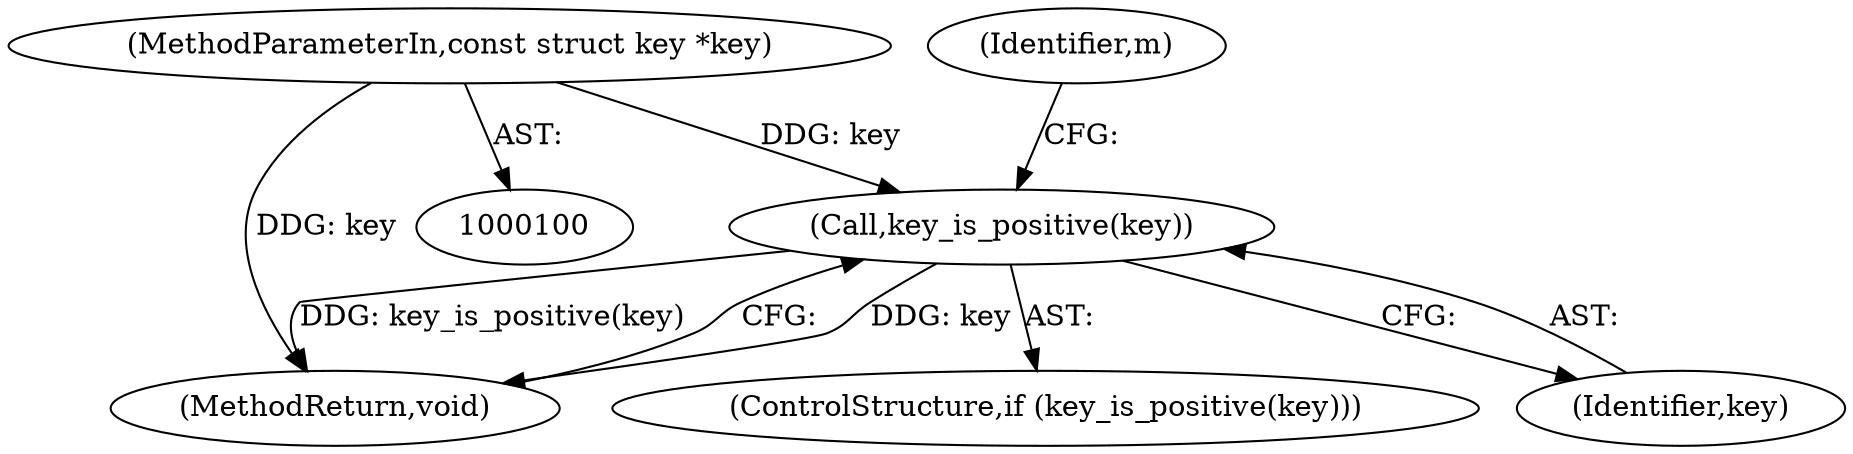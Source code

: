 digraph "0_linux_363b02dab09b3226f3bd1420dad9c72b79a42a76_17@pointer" {
"1000101" [label="(MethodParameterIn,const struct key *key)"];
"1000110" [label="(Call,key_is_positive(key))"];
"1000101" [label="(MethodParameterIn,const struct key *key)"];
"1000118" [label="(MethodReturn,void)"];
"1000109" [label="(ControlStructure,if (key_is_positive(key)))"];
"1000111" [label="(Identifier,key)"];
"1000110" [label="(Call,key_is_positive(key))"];
"1000113" [label="(Identifier,m)"];
"1000101" -> "1000100"  [label="AST: "];
"1000101" -> "1000118"  [label="DDG: key"];
"1000101" -> "1000110"  [label="DDG: key"];
"1000110" -> "1000109"  [label="AST: "];
"1000110" -> "1000111"  [label="CFG: "];
"1000111" -> "1000110"  [label="AST: "];
"1000113" -> "1000110"  [label="CFG: "];
"1000118" -> "1000110"  [label="CFG: "];
"1000110" -> "1000118"  [label="DDG: key"];
"1000110" -> "1000118"  [label="DDG: key_is_positive(key)"];
}
